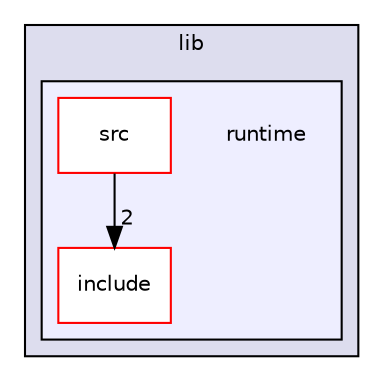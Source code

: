 digraph "runtime" {
  compound=true
  node [ fontsize="10", fontname="Helvetica"];
  edge [ labelfontsize="10", labelfontname="Helvetica"];
  subgraph clusterdir_97aefd0d527b934f1d99a682da8fe6a9 {
    graph [ bgcolor="#ddddee", pencolor="black", label="lib" fontname="Helvetica", fontsize="10", URL="dir_97aefd0d527b934f1d99a682da8fe6a9.html"]
  subgraph clusterdir_bacc0c93d90f14ec72dd74ece09979fb {
    graph [ bgcolor="#eeeeff", pencolor="black", label="" URL="dir_bacc0c93d90f14ec72dd74ece09979fb.html"];
    dir_bacc0c93d90f14ec72dd74ece09979fb [shape=plaintext label="runtime"];
  dir_fe683765618cc35bc39882f5ccaddc26 [shape=box label="include" fillcolor="white" style="filled" color="red" URL="dir_fe683765618cc35bc39882f5ccaddc26.html"];
  dir_ac4c8980b77a75cadf021cd32a071f9e [shape=box label="src" fillcolor="white" style="filled" color="red" URL="dir_ac4c8980b77a75cadf021cd32a071f9e.html"];
  }
  }
  dir_ac4c8980b77a75cadf021cd32a071f9e->dir_fe683765618cc35bc39882f5ccaddc26 [headlabel="2", labeldistance=1.5 headhref="dir_000030_000020.html"];
}
